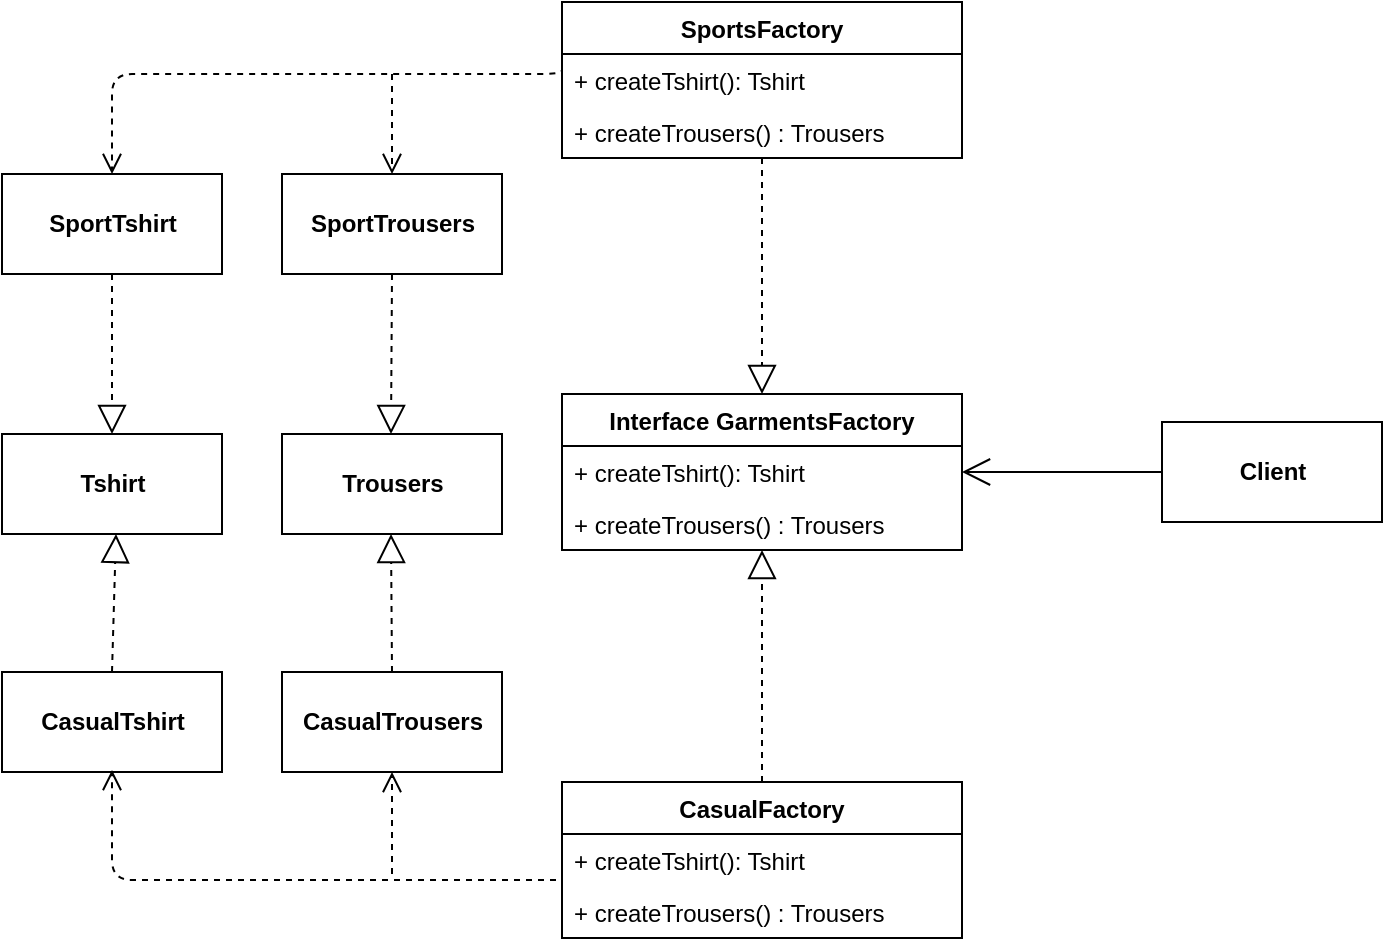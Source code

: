 <mxfile version="14.5.1" type="device"><diagram id="vo7lS-4BM0snDiAfqJXt" name="Страница 1"><mxGraphModel dx="1086" dy="776" grid="1" gridSize="10" guides="1" tooltips="1" connect="1" arrows="1" fold="1" page="1" pageScale="1" pageWidth="827" pageHeight="1169" math="0" shadow="0"><root><mxCell id="0"/><mxCell id="1" parent="0"/><mxCell id="hGAtCiEeCyMraCCBywSd-13" value="&lt;b&gt;Trousers&lt;/b&gt;" style="html=1;" vertex="1" parent="1"><mxGeometry x="209" y="356" width="110" height="50" as="geometry"/></mxCell><mxCell id="hGAtCiEeCyMraCCBywSd-14" value="&lt;b&gt;Tshirt&lt;/b&gt;" style="html=1;" vertex="1" parent="1"><mxGeometry x="69" y="356" width="110" height="50" as="geometry"/></mxCell><mxCell id="hGAtCiEeCyMraCCBywSd-15" value="&lt;b&gt;SportTrousers&lt;/b&gt;" style="html=1;" vertex="1" parent="1"><mxGeometry x="209" y="226" width="110" height="50" as="geometry"/></mxCell><mxCell id="hGAtCiEeCyMraCCBywSd-16" value="&lt;b&gt;SportTshirt&lt;/b&gt;" style="html=1;" vertex="1" parent="1"><mxGeometry x="69" y="226" width="110" height="50" as="geometry"/></mxCell><mxCell id="hGAtCiEeCyMraCCBywSd-17" value="&lt;b&gt;CasualTrousers&lt;/b&gt;" style="html=1;" vertex="1" parent="1"><mxGeometry x="209" y="475" width="110" height="50" as="geometry"/></mxCell><mxCell id="hGAtCiEeCyMraCCBywSd-18" value="&lt;b&gt;CasualTshirt&lt;/b&gt;" style="html=1;" vertex="1" parent="1"><mxGeometry x="69" y="475" width="110" height="50" as="geometry"/></mxCell><mxCell id="hGAtCiEeCyMraCCBywSd-19" value="Interface GarmentsFactory" style="swimlane;fontStyle=1;childLayout=stackLayout;horizontal=1;startSize=26;fillColor=none;horizontalStack=0;resizeParent=1;resizeParentMax=0;resizeLast=0;collapsible=1;marginBottom=0;" vertex="1" parent="1"><mxGeometry x="349" y="336" width="200" height="78" as="geometry"/></mxCell><mxCell id="hGAtCiEeCyMraCCBywSd-20" value="+ createTshirt(): Tshirt" style="text;strokeColor=none;fillColor=none;align=left;verticalAlign=top;spacingLeft=4;spacingRight=4;overflow=hidden;rotatable=0;points=[[0,0.5],[1,0.5]];portConstraint=eastwest;" vertex="1" parent="hGAtCiEeCyMraCCBywSd-19"><mxGeometry y="26" width="200" height="26" as="geometry"/></mxCell><mxCell id="hGAtCiEeCyMraCCBywSd-22" value="+ createTrousers() : Trousers " style="text;strokeColor=none;fillColor=none;align=left;verticalAlign=top;spacingLeft=4;spacingRight=4;overflow=hidden;rotatable=0;points=[[0,0.5],[1,0.5]];portConstraint=eastwest;" vertex="1" parent="hGAtCiEeCyMraCCBywSd-19"><mxGeometry y="52" width="200" height="26" as="geometry"/></mxCell><mxCell id="hGAtCiEeCyMraCCBywSd-23" value="SportsFactory" style="swimlane;fontStyle=1;childLayout=stackLayout;horizontal=1;startSize=26;fillColor=none;horizontalStack=0;resizeParent=1;resizeParentMax=0;resizeLast=0;collapsible=1;marginBottom=0;" vertex="1" parent="1"><mxGeometry x="349" y="140" width="200" height="78" as="geometry"/></mxCell><mxCell id="hGAtCiEeCyMraCCBywSd-24" value="+ createTshirt(): Tshirt" style="text;strokeColor=none;fillColor=none;align=left;verticalAlign=top;spacingLeft=4;spacingRight=4;overflow=hidden;rotatable=0;points=[[0,0.5],[1,0.5]];portConstraint=eastwest;" vertex="1" parent="hGAtCiEeCyMraCCBywSd-23"><mxGeometry y="26" width="200" height="26" as="geometry"/></mxCell><mxCell id="hGAtCiEeCyMraCCBywSd-25" value="+ createTrousers() : Trousers " style="text;strokeColor=none;fillColor=none;align=left;verticalAlign=top;spacingLeft=4;spacingRight=4;overflow=hidden;rotatable=0;points=[[0,0.5],[1,0.5]];portConstraint=eastwest;" vertex="1" parent="hGAtCiEeCyMraCCBywSd-23"><mxGeometry y="52" width="200" height="26" as="geometry"/></mxCell><mxCell id="hGAtCiEeCyMraCCBywSd-26" value="CasualFactory" style="swimlane;fontStyle=1;childLayout=stackLayout;horizontal=1;startSize=26;fillColor=none;horizontalStack=0;resizeParent=1;resizeParentMax=0;resizeLast=0;collapsible=1;marginBottom=0;" vertex="1" parent="1"><mxGeometry x="349" y="530" width="200" height="78" as="geometry"/></mxCell><mxCell id="hGAtCiEeCyMraCCBywSd-27" value="+ createTshirt(): Tshirt" style="text;strokeColor=none;fillColor=none;align=left;verticalAlign=top;spacingLeft=4;spacingRight=4;overflow=hidden;rotatable=0;points=[[0,0.5],[1,0.5]];portConstraint=eastwest;" vertex="1" parent="hGAtCiEeCyMraCCBywSd-26"><mxGeometry y="26" width="200" height="26" as="geometry"/></mxCell><mxCell id="hGAtCiEeCyMraCCBywSd-28" value="+ createTrousers() : Trousers " style="text;strokeColor=none;fillColor=none;align=left;verticalAlign=top;spacingLeft=4;spacingRight=4;overflow=hidden;rotatable=0;points=[[0,0.5],[1,0.5]];portConstraint=eastwest;" vertex="1" parent="hGAtCiEeCyMraCCBywSd-26"><mxGeometry y="52" width="200" height="26" as="geometry"/></mxCell><mxCell id="hGAtCiEeCyMraCCBywSd-29" value="" style="endArrow=block;dashed=1;endFill=0;endSize=12;html=1;entryX=0.5;entryY=0;entryDx=0;entryDy=0;" edge="1" parent="1" source="hGAtCiEeCyMraCCBywSd-25" target="hGAtCiEeCyMraCCBywSd-19"><mxGeometry width="160" relative="1" as="geometry"><mxPoint x="369" y="276" as="sourcePoint"/><mxPoint x="529" y="276" as="targetPoint"/></mxGeometry></mxCell><mxCell id="hGAtCiEeCyMraCCBywSd-30" value="" style="endArrow=block;dashed=1;endFill=0;endSize=12;html=1;exitX=0.5;exitY=0;exitDx=0;exitDy=0;" edge="1" parent="1" source="hGAtCiEeCyMraCCBywSd-26" target="hGAtCiEeCyMraCCBywSd-22"><mxGeometry width="160" relative="1" as="geometry"><mxPoint x="259" y="476" as="sourcePoint"/><mxPoint x="419" y="476" as="targetPoint"/></mxGeometry></mxCell><mxCell id="hGAtCiEeCyMraCCBywSd-32" value="" style="endArrow=block;dashed=1;endFill=0;endSize=12;html=1;entryX=0.5;entryY=1;entryDx=0;entryDy=0;exitX=0.5;exitY=0;exitDx=0;exitDy=0;" edge="1" parent="1" source="hGAtCiEeCyMraCCBywSd-18"><mxGeometry width="160" relative="1" as="geometry"><mxPoint x="149" y="466" as="sourcePoint"/><mxPoint x="126" y="406" as="targetPoint"/></mxGeometry></mxCell><mxCell id="hGAtCiEeCyMraCCBywSd-33" value="" style="endArrow=block;dashed=1;endFill=0;endSize=12;html=1;entryX=0.5;entryY=1;entryDx=0;entryDy=0;exitX=0.5;exitY=0;exitDx=0;exitDy=0;" edge="1" parent="1" source="hGAtCiEeCyMraCCBywSd-17"><mxGeometry width="160" relative="1" as="geometry"><mxPoint x="279" y="476" as="sourcePoint"/><mxPoint x="263.5" y="406" as="targetPoint"/></mxGeometry></mxCell><mxCell id="hGAtCiEeCyMraCCBywSd-34" value="" style="endArrow=block;dashed=1;endFill=0;endSize=12;html=1;entryX=0.5;entryY=0;entryDx=0;entryDy=0;exitX=0.5;exitY=1;exitDx=0;exitDy=0;" edge="1" parent="1" source="hGAtCiEeCyMraCCBywSd-16" target="hGAtCiEeCyMraCCBywSd-14"><mxGeometry width="160" relative="1" as="geometry"><mxPoint x="123.5" y="340" as="sourcePoint"/><mxPoint x="123.5" y="230" as="targetPoint"/></mxGeometry></mxCell><mxCell id="hGAtCiEeCyMraCCBywSd-35" value="" style="endArrow=block;dashed=1;endFill=0;endSize=12;html=1;entryX=0.5;entryY=0;entryDx=0;entryDy=0;exitX=0.5;exitY=1;exitDx=0;exitDy=0;" edge="1" parent="1" source="hGAtCiEeCyMraCCBywSd-15"><mxGeometry width="160" relative="1" as="geometry"><mxPoint x="209" y="296" as="sourcePoint"/><mxPoint x="263.5" y="356" as="targetPoint"/></mxGeometry></mxCell><mxCell id="hGAtCiEeCyMraCCBywSd-36" value="" style="html=1;verticalAlign=bottom;endArrow=open;dashed=1;endSize=8;entryX=0.5;entryY=1;entryDx=0;entryDy=0;edgeStyle=orthogonalEdgeStyle;exitX=-0.015;exitY=0;exitDx=0;exitDy=0;exitPerimeter=0;" edge="1" parent="1"><mxGeometry relative="1" as="geometry"><mxPoint x="346" y="579" as="sourcePoint"/><mxPoint x="124" y="524" as="targetPoint"/><Array as="points"><mxPoint x="124" y="579"/></Array></mxGeometry></mxCell><mxCell id="hGAtCiEeCyMraCCBywSd-37" value="" style="html=1;verticalAlign=bottom;endArrow=open;dashed=1;endSize=8;entryX=0.5;entryY=1;entryDx=0;entryDy=0;" edge="1" parent="1" target="hGAtCiEeCyMraCCBywSd-17"><mxGeometry x="-1" y="-92" relative="1" as="geometry"><mxPoint x="264" y="576" as="sourcePoint"/><mxPoint x="289" y="576" as="targetPoint"/><mxPoint x="-47" y="80" as="offset"/></mxGeometry></mxCell><mxCell id="hGAtCiEeCyMraCCBywSd-39" value="" style="html=1;verticalAlign=bottom;endArrow=open;dashed=1;endSize=8;entryX=0.5;entryY=0;entryDx=0;entryDy=0;edgeStyle=orthogonalEdgeStyle;exitX=0;exitY=0.231;exitDx=0;exitDy=0;exitPerimeter=0;" edge="1" parent="1" source="hGAtCiEeCyMraCCBywSd-24" target="hGAtCiEeCyMraCCBywSd-16"><mxGeometry relative="1" as="geometry"><mxPoint x="349" y="204.5" as="sourcePoint"/><mxPoint x="269" y="204.5" as="targetPoint"/><Array as="points"><mxPoint x="124" y="176"/></Array></mxGeometry></mxCell><mxCell id="hGAtCiEeCyMraCCBywSd-40" value="" style="html=1;verticalAlign=bottom;endArrow=open;dashed=1;endSize=8;entryX=0.5;entryY=0;entryDx=0;entryDy=0;" edge="1" parent="1" target="hGAtCiEeCyMraCCBywSd-15"><mxGeometry x="-1" y="-92" relative="1" as="geometry"><mxPoint x="264" y="176" as="sourcePoint"/><mxPoint x="249" y="106" as="targetPoint"/><mxPoint x="-47" y="80" as="offset"/></mxGeometry></mxCell><mxCell id="hGAtCiEeCyMraCCBywSd-41" value="&lt;b&gt;Client&lt;/b&gt;" style="html=1;" vertex="1" parent="1"><mxGeometry x="649" y="350" width="110" height="50" as="geometry"/></mxCell><mxCell id="hGAtCiEeCyMraCCBywSd-42" value="" style="endArrow=open;endFill=1;endSize=12;html=1;entryX=1;entryY=0.5;entryDx=0;entryDy=0;exitX=0;exitY=0.5;exitDx=0;exitDy=0;" edge="1" parent="1" source="hGAtCiEeCyMraCCBywSd-41" target="hGAtCiEeCyMraCCBywSd-20"><mxGeometry width="160" relative="1" as="geometry"><mxPoint x="659" y="266" as="sourcePoint"/><mxPoint x="819" y="266" as="targetPoint"/></mxGeometry></mxCell></root></mxGraphModel></diagram></mxfile>